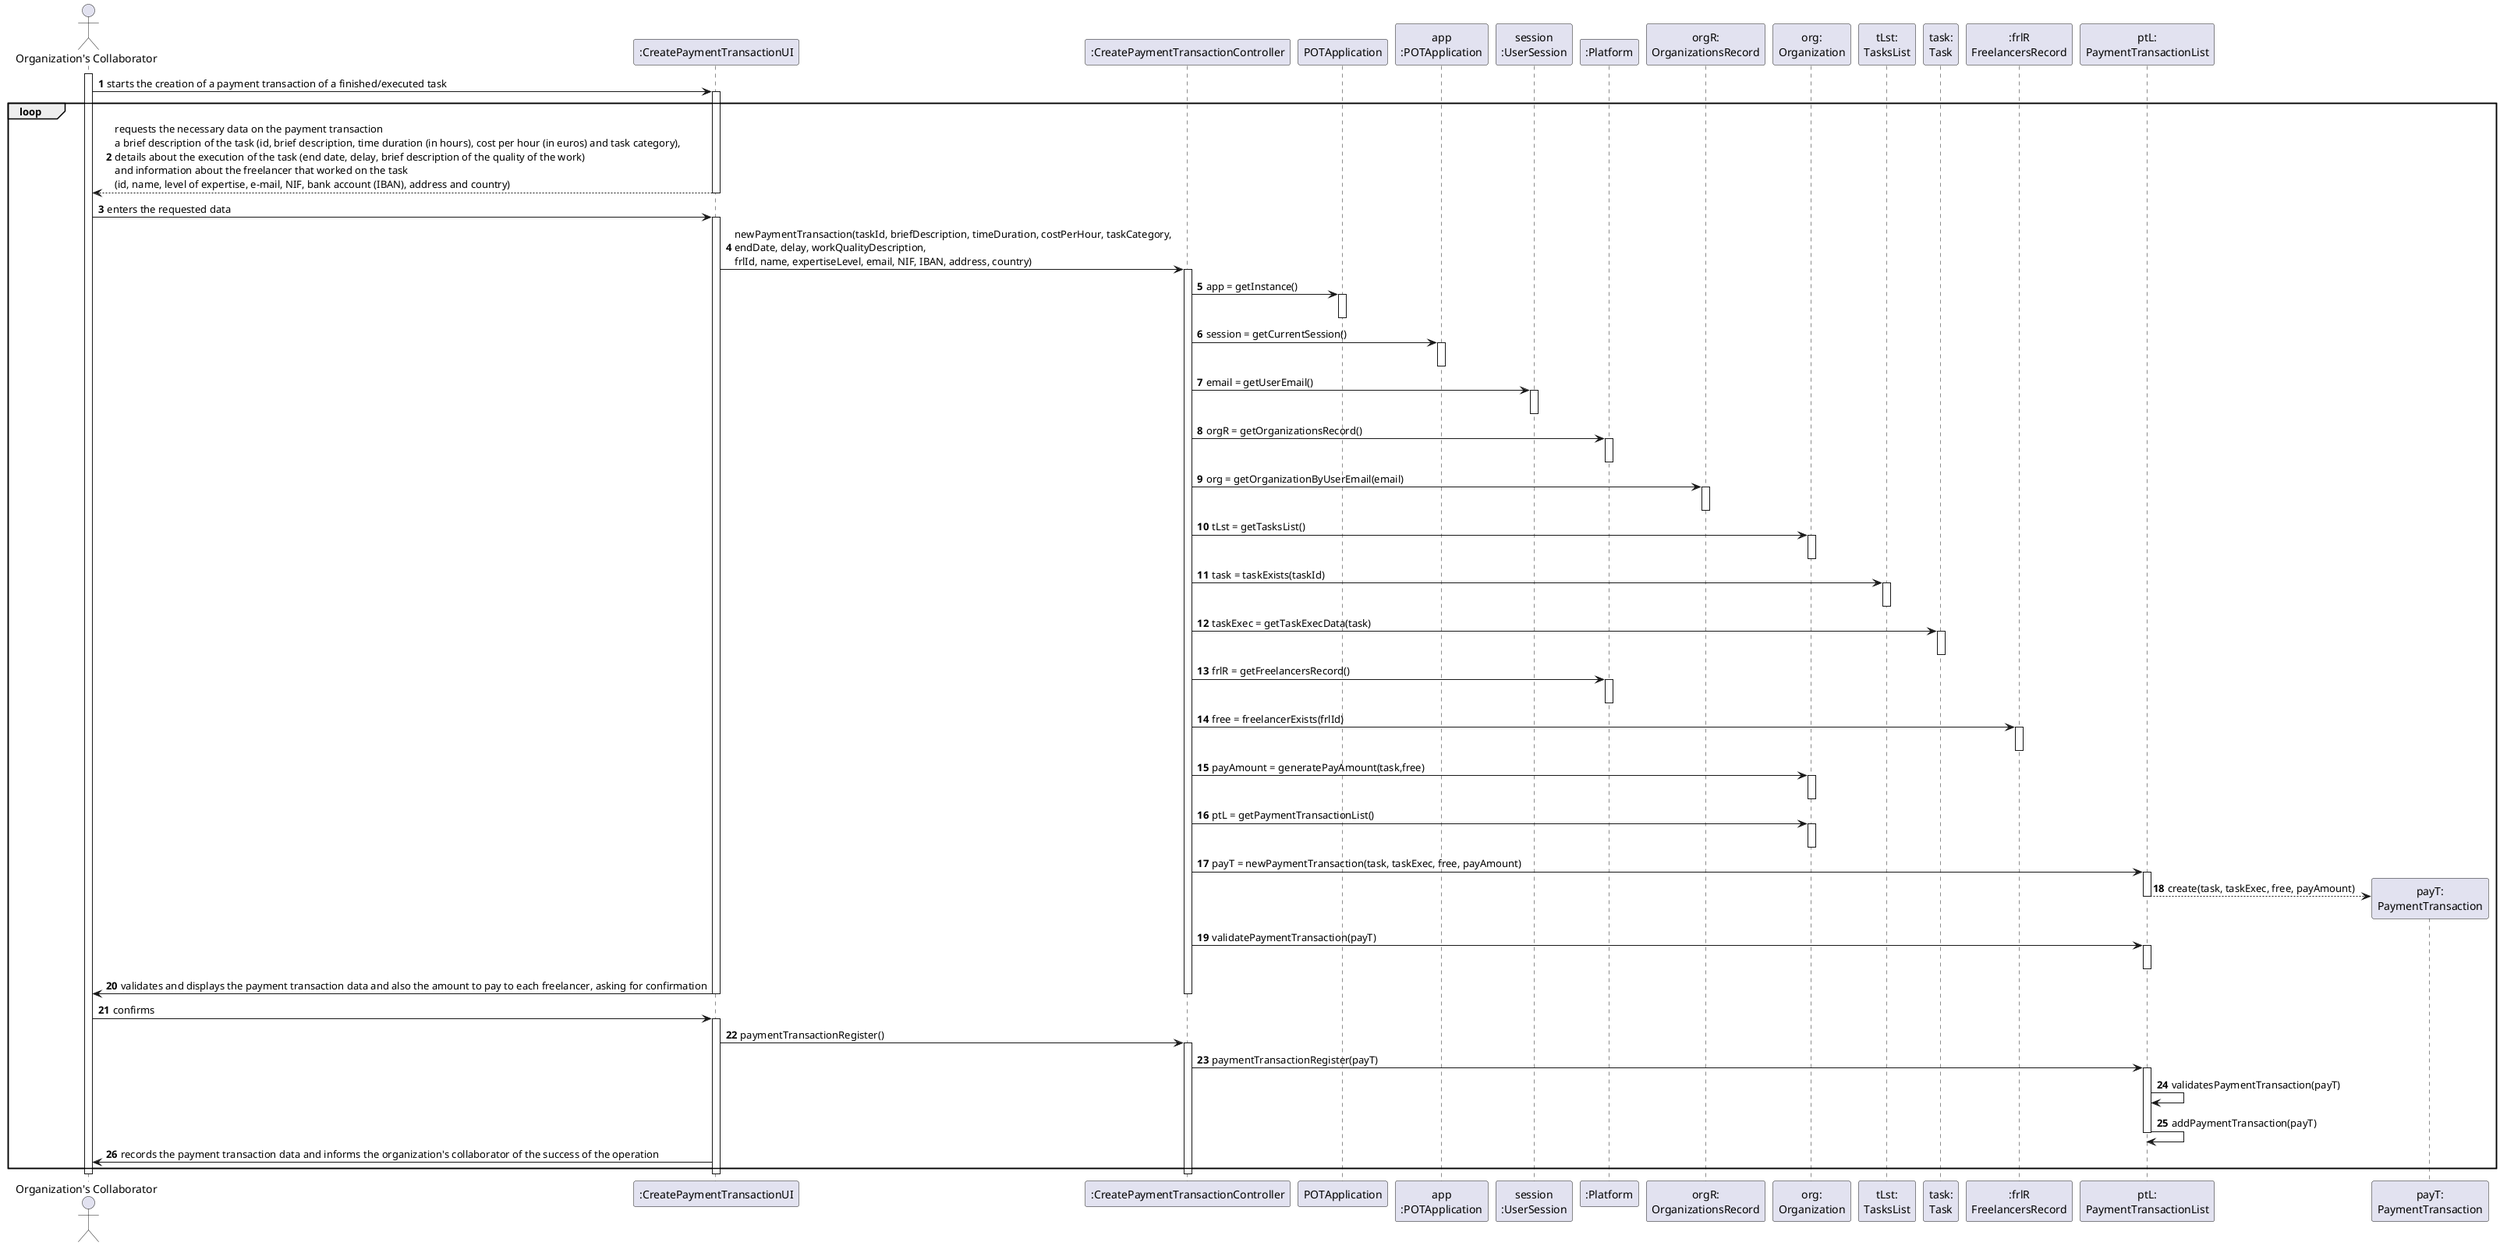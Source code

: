 @startuml
autonumber

actor "Organization's Collaborator" as CO
participant ":CreatePaymentTransactionUI" as UI
participant ":CreatePaymentTransactionController" as CTRL
participant "POTApplication" as _APP
participant "app\n:POTApplication" as APP
participant "session\n:UserSession" as SESSAO
participant ":Platform" as PLAT
participant "orgR:\nOrganizationsRecord" as ORGR
participant "org:\nOrganization" as ORG
participant "tLst:\nTasksList" as TL
participant "task:\nTask" as TA
participant ":frlR\nFreelancersRecord" as FR
participant "ptL:\nPaymentTransactionList" as ptL
participant "payT:\nPaymentTransaction" as PA

activate CO
CO -> UI : starts the creation of a payment transaction of a finished/executed task
activate UI
loop
UI --> CO : requests the necessary data on the payment transaction\na brief description of the task (id, brief description, time duration (in hours), cost per hour (in euros) and task category), \ndetails about the execution of the task (end date, delay, brief description of the quality of the work)\nand information about the freelancer that worked on the task \n(id, name, level of expertise, e-mail, NIF, bank account (IBAN), address and country)
deactivate UI

CO -> UI : enters the requested data
activate UI

UI -> CTRL : newPaymentTransaction(taskId, briefDescription, timeDuration, costPerHour, taskCategory, \nendDate, delay, workQualityDescription, \nfrlId, name, expertiseLevel, email, NIF, IBAN, address, country)
activate CTRL

CTRL -> _APP: app = getInstance()
activate _APP
deactivate _APP

CTRL -> APP: session = getCurrentSession()
activate APP
deactivate APP

CTRL -> SESSAO: email = getUserEmail()
activate SESSAO
deactivate SESSAO

CTRL -> PLAT: orgR = getOrganizationsRecord()
activate PLAT
deactivate PLAT

CTRL -> ORGR: org = getOrganizationByUserEmail(email)
activate ORGR
deactivate ORGR

CTRL -> ORG: tLst = getTasksList()
activate ORG
deactivate ORG

CTRL -> TL: task = taskExists(taskId)
activate TL
deactivate TL

CTRL -> TA : taskExec = getTaskExecData(task)
activate TA
deactivate TA

CTRL -> PLAT: frlR = getFreelancersRecord()
activate PLAT
deactivate PLAT

CTRL -> FR: free = freelancerExists(frlId)
activate FR
deactivate FR


CTRL -> ORG: payAmount = generatePayAmount(task,free)
activate ORG
deactivate ORG

CTRL -> ORG: ptL = getPaymentTransactionList()
activate ORG
deactivate ORG

CTRL -> ptL : payT = newPaymentTransaction(task, taskExec, free, payAmount)
activate ptL
ptL --> PA**: create(task, taskExec, free, payAmount)
deactivate ptL

CTRL -> ptL : validatePaymentTransaction(payT)
activate ptL
deactivate ptL

UI -> CO : validates and displays the payment transaction data and also the amount to pay to each freelancer, asking for confirmation
deactivate PA
deactivate CTRL
deactivate UI

CO -> UI : confirms
activate UI

UI -> CTRL : paymentTransactionRegister()
activate CTRL

CTRL -> ptL : paymentTransactionRegister(payT)
activate ptL 

ptL -> ptL : validatesPaymentTransaction(payT)
ptL -> ptL : addPaymentTransaction(payT)
deactivate ptL

UI -> CO : records the payment transaction data and informs the organization's collaborator of the success of the operation
end loop
deactivate CTRL
deactivate UI
deactivate CO

@enduml